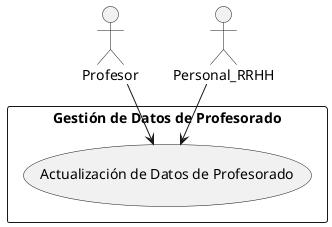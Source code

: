 @startuml
actor Profesor as P
actor Personal_RRHH as RH
rectangle "Gestión de Datos de Profesorado" {
    usecase "Actualización de Datos de Profesorado" as UC3
    P --> UC3
    RH --> UC3
}
@enduml
